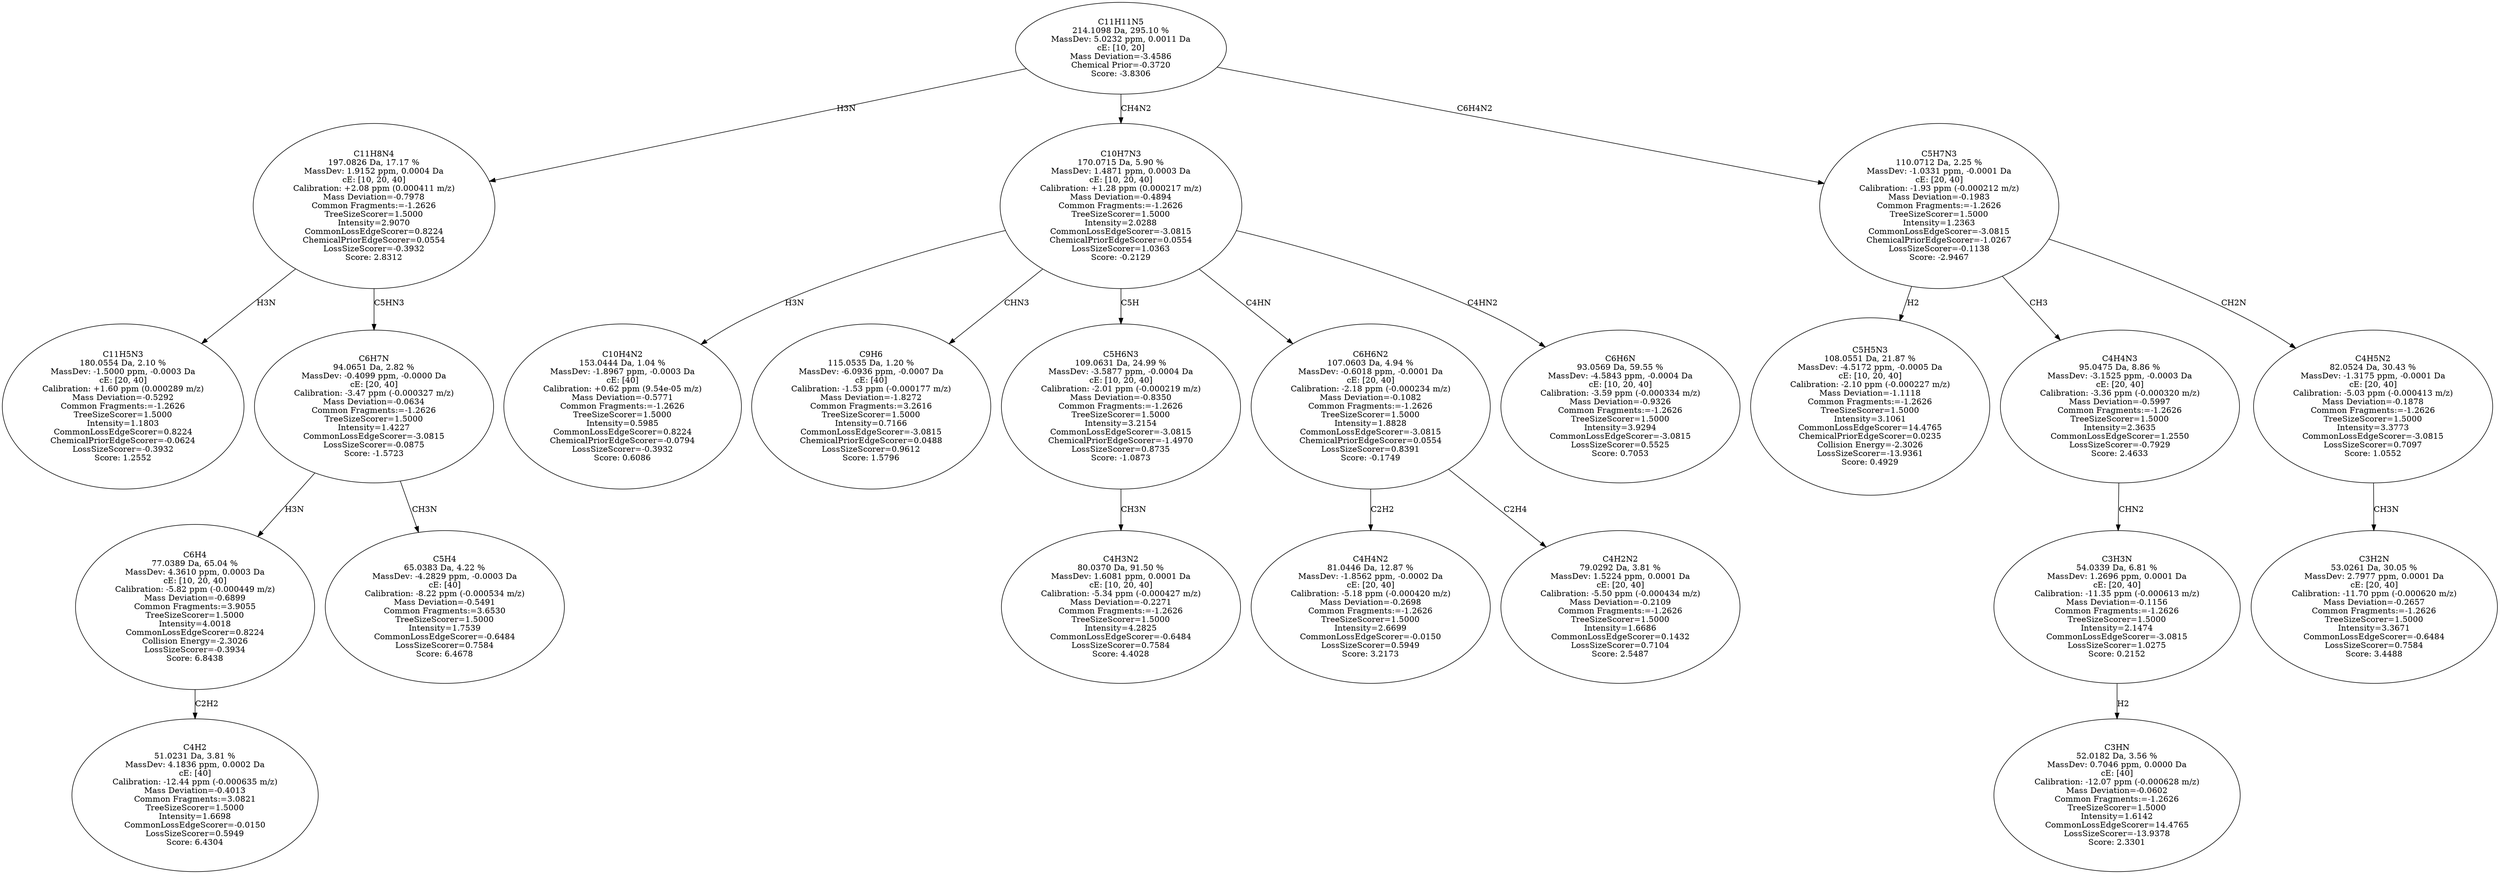 strict digraph {
v1 [label="C11H5N3\n180.0554 Da, 2.10 %\nMassDev: -1.5000 ppm, -0.0003 Da\ncE: [20, 40]\nCalibration: +1.60 ppm (0.000289 m/z)\nMass Deviation=-0.5292\nCommon Fragments:=-1.2626\nTreeSizeScorer=1.5000\nIntensity=1.1803\nCommonLossEdgeScorer=0.8224\nChemicalPriorEdgeScorer=-0.0624\nLossSizeScorer=-0.3932\nScore: 1.2552"];
v2 [label="C4H2\n51.0231 Da, 3.81 %\nMassDev: 4.1836 ppm, 0.0002 Da\ncE: [40]\nCalibration: -12.44 ppm (-0.000635 m/z)\nMass Deviation=-0.4013\nCommon Fragments:=3.0821\nTreeSizeScorer=1.5000\nIntensity=1.6698\nCommonLossEdgeScorer=-0.0150\nLossSizeScorer=0.5949\nScore: 6.4304"];
v3 [label="C6H4\n77.0389 Da, 65.04 %\nMassDev: 4.3610 ppm, 0.0003 Da\ncE: [10, 20, 40]\nCalibration: -5.82 ppm (-0.000449 m/z)\nMass Deviation=-0.6899\nCommon Fragments:=3.9055\nTreeSizeScorer=1.5000\nIntensity=4.0018\nCommonLossEdgeScorer=0.8224\nCollision Energy=-2.3026\nLossSizeScorer=-0.3934\nScore: 6.8438"];
v4 [label="C5H4\n65.0383 Da, 4.22 %\nMassDev: -4.2829 ppm, -0.0003 Da\ncE: [40]\nCalibration: -8.22 ppm (-0.000534 m/z)\nMass Deviation=-0.5491\nCommon Fragments:=3.6530\nTreeSizeScorer=1.5000\nIntensity=1.7539\nCommonLossEdgeScorer=-0.6484\nLossSizeScorer=0.7584\nScore: 6.4678"];
v5 [label="C6H7N\n94.0651 Da, 2.82 %\nMassDev: -0.4099 ppm, -0.0000 Da\ncE: [20, 40]\nCalibration: -3.47 ppm (-0.000327 m/z)\nMass Deviation=-0.0634\nCommon Fragments:=-1.2626\nTreeSizeScorer=1.5000\nIntensity=1.4227\nCommonLossEdgeScorer=-3.0815\nLossSizeScorer=-0.0875\nScore: -1.5723"];
v6 [label="C11H8N4\n197.0826 Da, 17.17 %\nMassDev: 1.9152 ppm, 0.0004 Da\ncE: [10, 20, 40]\nCalibration: +2.08 ppm (0.000411 m/z)\nMass Deviation=-0.7978\nCommon Fragments:=-1.2626\nTreeSizeScorer=1.5000\nIntensity=2.9070\nCommonLossEdgeScorer=0.8224\nChemicalPriorEdgeScorer=0.0554\nLossSizeScorer=-0.3932\nScore: 2.8312"];
v7 [label="C10H4N2\n153.0444 Da, 1.04 %\nMassDev: -1.8967 ppm, -0.0003 Da\ncE: [40]\nCalibration: +0.62 ppm (9.54e-05 m/z)\nMass Deviation=-0.5771\nCommon Fragments:=-1.2626\nTreeSizeScorer=1.5000\nIntensity=0.5985\nCommonLossEdgeScorer=0.8224\nChemicalPriorEdgeScorer=-0.0794\nLossSizeScorer=-0.3932\nScore: 0.6086"];
v8 [label="C9H6\n115.0535 Da, 1.20 %\nMassDev: -6.0936 ppm, -0.0007 Da\ncE: [40]\nCalibration: -1.53 ppm (-0.000177 m/z)\nMass Deviation=-1.8272\nCommon Fragments:=3.2616\nTreeSizeScorer=1.5000\nIntensity=0.7166\nCommonLossEdgeScorer=-3.0815\nChemicalPriorEdgeScorer=0.0488\nLossSizeScorer=0.9612\nScore: 1.5796"];
v9 [label="C4H3N2\n80.0370 Da, 91.50 %\nMassDev: 1.6081 ppm, 0.0001 Da\ncE: [10, 20, 40]\nCalibration: -5.34 ppm (-0.000427 m/z)\nMass Deviation=-0.2271\nCommon Fragments:=-1.2626\nTreeSizeScorer=1.5000\nIntensity=4.2825\nCommonLossEdgeScorer=-0.6484\nLossSizeScorer=0.7584\nScore: 4.4028"];
v10 [label="C5H6N3\n109.0631 Da, 24.99 %\nMassDev: -3.5877 ppm, -0.0004 Da\ncE: [10, 20, 40]\nCalibration: -2.01 ppm (-0.000219 m/z)\nMass Deviation=-0.8350\nCommon Fragments:=-1.2626\nTreeSizeScorer=1.5000\nIntensity=3.2154\nCommonLossEdgeScorer=-3.0815\nChemicalPriorEdgeScorer=-1.4970\nLossSizeScorer=0.8735\nScore: -1.0873"];
v11 [label="C4H4N2\n81.0446 Da, 12.87 %\nMassDev: -1.8562 ppm, -0.0002 Da\ncE: [20, 40]\nCalibration: -5.18 ppm (-0.000420 m/z)\nMass Deviation=-0.2698\nCommon Fragments:=-1.2626\nTreeSizeScorer=1.5000\nIntensity=2.6699\nCommonLossEdgeScorer=-0.0150\nLossSizeScorer=0.5949\nScore: 3.2173"];
v12 [label="C4H2N2\n79.0292 Da, 3.81 %\nMassDev: 1.5224 ppm, 0.0001 Da\ncE: [20, 40]\nCalibration: -5.50 ppm (-0.000434 m/z)\nMass Deviation=-0.2109\nCommon Fragments:=-1.2626\nTreeSizeScorer=1.5000\nIntensity=1.6686\nCommonLossEdgeScorer=0.1432\nLossSizeScorer=0.7104\nScore: 2.5487"];
v13 [label="C6H6N2\n107.0603 Da, 4.94 %\nMassDev: -0.6018 ppm, -0.0001 Da\ncE: [20, 40]\nCalibration: -2.18 ppm (-0.000234 m/z)\nMass Deviation=-0.1082\nCommon Fragments:=-1.2626\nTreeSizeScorer=1.5000\nIntensity=1.8828\nCommonLossEdgeScorer=-3.0815\nChemicalPriorEdgeScorer=0.0554\nLossSizeScorer=0.8391\nScore: -0.1749"];
v14 [label="C6H6N\n93.0569 Da, 59.55 %\nMassDev: -4.5843 ppm, -0.0004 Da\ncE: [10, 20, 40]\nCalibration: -3.59 ppm (-0.000334 m/z)\nMass Deviation=-0.9326\nCommon Fragments:=-1.2626\nTreeSizeScorer=1.5000\nIntensity=3.9294\nCommonLossEdgeScorer=-3.0815\nLossSizeScorer=0.5525\nScore: 0.7053"];
v15 [label="C10H7N3\n170.0715 Da, 5.90 %\nMassDev: 1.4871 ppm, 0.0003 Da\ncE: [10, 20, 40]\nCalibration: +1.28 ppm (0.000217 m/z)\nMass Deviation=-0.4894\nCommon Fragments:=-1.2626\nTreeSizeScorer=1.5000\nIntensity=2.0288\nCommonLossEdgeScorer=-3.0815\nChemicalPriorEdgeScorer=0.0554\nLossSizeScorer=1.0363\nScore: -0.2129"];
v16 [label="C5H5N3\n108.0551 Da, 21.87 %\nMassDev: -4.5172 ppm, -0.0005 Da\ncE: [10, 20, 40]\nCalibration: -2.10 ppm (-0.000227 m/z)\nMass Deviation=-1.1118\nCommon Fragments:=-1.2626\nTreeSizeScorer=1.5000\nIntensity=3.1061\nCommonLossEdgeScorer=14.4765\nChemicalPriorEdgeScorer=0.0235\nCollision Energy=-2.3026\nLossSizeScorer=-13.9361\nScore: 0.4929"];
v17 [label="C3HN\n52.0182 Da, 3.56 %\nMassDev: 0.7046 ppm, 0.0000 Da\ncE: [40]\nCalibration: -12.07 ppm (-0.000628 m/z)\nMass Deviation=-0.0602\nCommon Fragments:=-1.2626\nTreeSizeScorer=1.5000\nIntensity=1.6142\nCommonLossEdgeScorer=14.4765\nLossSizeScorer=-13.9378\nScore: 2.3301"];
v18 [label="C3H3N\n54.0339 Da, 6.81 %\nMassDev: 1.2696 ppm, 0.0001 Da\ncE: [20, 40]\nCalibration: -11.35 ppm (-0.000613 m/z)\nMass Deviation=-0.1156\nCommon Fragments:=-1.2626\nTreeSizeScorer=1.5000\nIntensity=2.1474\nCommonLossEdgeScorer=-3.0815\nLossSizeScorer=1.0275\nScore: 0.2152"];
v19 [label="C4H4N3\n95.0475 Da, 8.86 %\nMassDev: -3.1525 ppm, -0.0003 Da\ncE: [20, 40]\nCalibration: -3.36 ppm (-0.000320 m/z)\nMass Deviation=-0.5997\nCommon Fragments:=-1.2626\nTreeSizeScorer=1.5000\nIntensity=2.3635\nCommonLossEdgeScorer=1.2550\nLossSizeScorer=-0.7929\nScore: 2.4633"];
v20 [label="C3H2N\n53.0261 Da, 30.05 %\nMassDev: 2.7977 ppm, 0.0001 Da\ncE: [20, 40]\nCalibration: -11.70 ppm (-0.000620 m/z)\nMass Deviation=-0.2657\nCommon Fragments:=-1.2626\nTreeSizeScorer=1.5000\nIntensity=3.3671\nCommonLossEdgeScorer=-0.6484\nLossSizeScorer=0.7584\nScore: 3.4488"];
v21 [label="C4H5N2\n82.0524 Da, 30.43 %\nMassDev: -1.3175 ppm, -0.0001 Da\ncE: [20, 40]\nCalibration: -5.03 ppm (-0.000413 m/z)\nMass Deviation=-0.1878\nCommon Fragments:=-1.2626\nTreeSizeScorer=1.5000\nIntensity=3.3773\nCommonLossEdgeScorer=-3.0815\nLossSizeScorer=0.7097\nScore: 1.0552"];
v22 [label="C5H7N3\n110.0712 Da, 2.25 %\nMassDev: -1.0331 ppm, -0.0001 Da\ncE: [20, 40]\nCalibration: -1.93 ppm (-0.000212 m/z)\nMass Deviation=-0.1983\nCommon Fragments:=-1.2626\nTreeSizeScorer=1.5000\nIntensity=1.2363\nCommonLossEdgeScorer=-3.0815\nChemicalPriorEdgeScorer=-1.0267\nLossSizeScorer=-0.1138\nScore: -2.9467"];
v23 [label="C11H11N5\n214.1098 Da, 295.10 %\nMassDev: 5.0232 ppm, 0.0011 Da\ncE: [10, 20]\nMass Deviation=-3.4586\nChemical Prior=-0.3720\nScore: -3.8306"];
v6 -> v1 [label="H3N"];
v3 -> v2 [label="C2H2"];
v5 -> v3 [label="H3N"];
v5 -> v4 [label="CH3N"];
v6 -> v5 [label="C5HN3"];
v23 -> v6 [label="H3N"];
v15 -> v7 [label="H3N"];
v15 -> v8 [label="CHN3"];
v10 -> v9 [label="CH3N"];
v15 -> v10 [label="C5H"];
v13 -> v11 [label="C2H2"];
v13 -> v12 [label="C2H4"];
v15 -> v13 [label="C4HN"];
v15 -> v14 [label="C4HN2"];
v23 -> v15 [label="CH4N2"];
v22 -> v16 [label="H2"];
v18 -> v17 [label="H2"];
v19 -> v18 [label="CHN2"];
v22 -> v19 [label="CH3"];
v21 -> v20 [label="CH3N"];
v22 -> v21 [label="CH2N"];
v23 -> v22 [label="C6H4N2"];
}